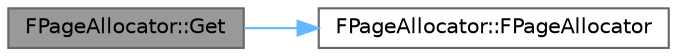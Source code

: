 digraph "FPageAllocator::Get"
{
 // INTERACTIVE_SVG=YES
 // LATEX_PDF_SIZE
  bgcolor="transparent";
  edge [fontname=Helvetica,fontsize=10,labelfontname=Helvetica,labelfontsize=10];
  node [fontname=Helvetica,fontsize=10,shape=box,height=0.2,width=0.4];
  rankdir="LR";
  Node1 [id="Node000001",label="FPageAllocator::Get",height=0.2,width=0.4,color="gray40", fillcolor="grey60", style="filled", fontcolor="black",tooltip=" "];
  Node1 -> Node2 [id="edge1_Node000001_Node000002",color="steelblue1",style="solid",tooltip=" "];
  Node2 [id="Node000002",label="FPageAllocator::FPageAllocator",height=0.2,width=0.4,color="grey40", fillcolor="white", style="filled",URL="$d7/d1e/classFPageAllocator.html#afd39cdcb7d25b867b7a2fcef482b079c",tooltip=" "];
}
